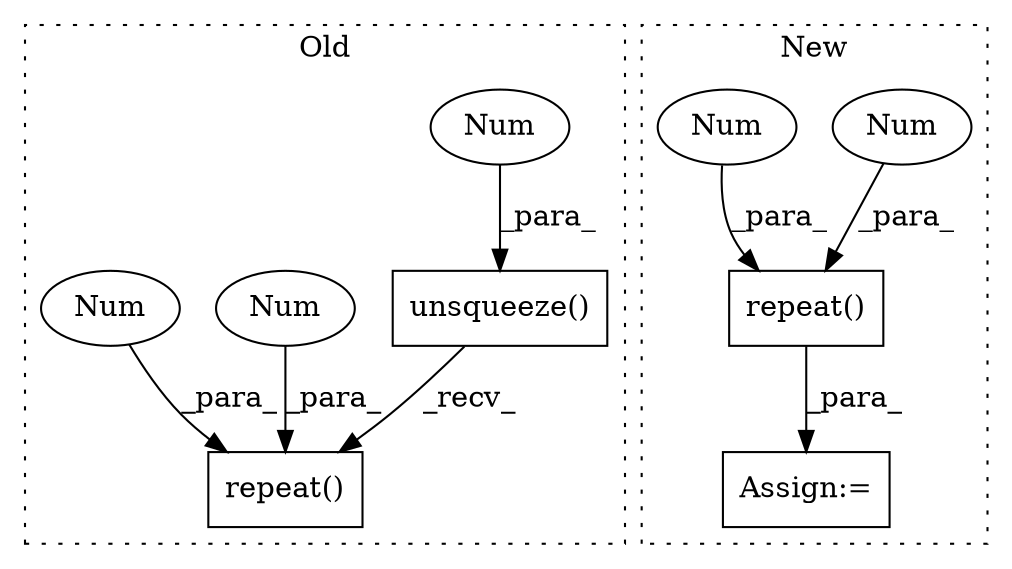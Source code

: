 digraph G {
subgraph cluster0 {
1 [label="unsqueeze()" a="75" s="5680,5703" l="22,1" shape="box"];
3 [label="Num" a="76" s="5702" l="1" shape="ellipse"];
6 [label="repeat()" a="75" s="5839,5864" l="21,1" shape="box"];
7 [label="Num" a="76" s="5860" l="1" shape="ellipse"];
8 [label="Num" a="76" s="5863" l="1" shape="ellipse"];
label = "Old";
style="dotted";
}
subgraph cluster1 {
2 [label="repeat()" a="75" s="5750,5773" l="19,1" shape="box"];
4 [label="Num" a="76" s="5769" l="1" shape="ellipse"];
5 [label="Num" a="76" s="5772" l="1" shape="ellipse"];
9 [label="Assign:=" a="68" s="5747" l="3" shape="box"];
label = "New";
style="dotted";
}
1 -> 6 [label="_recv_"];
2 -> 9 [label="_para_"];
3 -> 1 [label="_para_"];
4 -> 2 [label="_para_"];
5 -> 2 [label="_para_"];
7 -> 6 [label="_para_"];
8 -> 6 [label="_para_"];
}